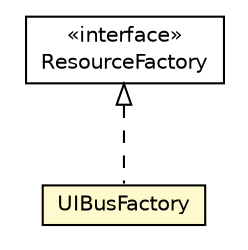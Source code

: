 #!/usr/local/bin/dot
#
# Class diagram 
# Generated by UMLGraph version R5_6-24-gf6e263 (http://www.umlgraph.org/)
#

digraph G {
	edge [fontname="Helvetica",fontsize=10,labelfontname="Helvetica",labelfontsize=10];
	node [fontname="Helvetica",fontsize=10,shape=plaintext];
	nodesep=0.25;
	ranksep=0.5;
	// org.universAAL.middleware.rdf.ResourceFactory
	c8122706 [label=<<table title="org.universAAL.middleware.rdf.ResourceFactory" border="0" cellborder="1" cellspacing="0" cellpadding="2" port="p" href="../../rdf/ResourceFactory.html">
		<tr><td><table border="0" cellspacing="0" cellpadding="1">
<tr><td align="center" balign="center"> &#171;interface&#187; </td></tr>
<tr><td align="center" balign="center"> ResourceFactory </td></tr>
		</table></td></tr>
		</table>>, URL="../../rdf/ResourceFactory.html", fontname="Helvetica", fontcolor="black", fontsize=10.0];
	// org.universAAL.middleware.ui.impl.UIBusFactory
	c8123081 [label=<<table title="org.universAAL.middleware.ui.impl.UIBusFactory" border="0" cellborder="1" cellspacing="0" cellpadding="2" port="p" bgcolor="lemonChiffon" href="./UIBusFactory.html">
		<tr><td><table border="0" cellspacing="0" cellpadding="1">
<tr><td align="center" balign="center"> UIBusFactory </td></tr>
		</table></td></tr>
		</table>>, URL="./UIBusFactory.html", fontname="Helvetica", fontcolor="black", fontsize=10.0];
	//org.universAAL.middleware.ui.impl.UIBusFactory implements org.universAAL.middleware.rdf.ResourceFactory
	c8122706:p -> c8123081:p [dir=back,arrowtail=empty,style=dashed];
}

